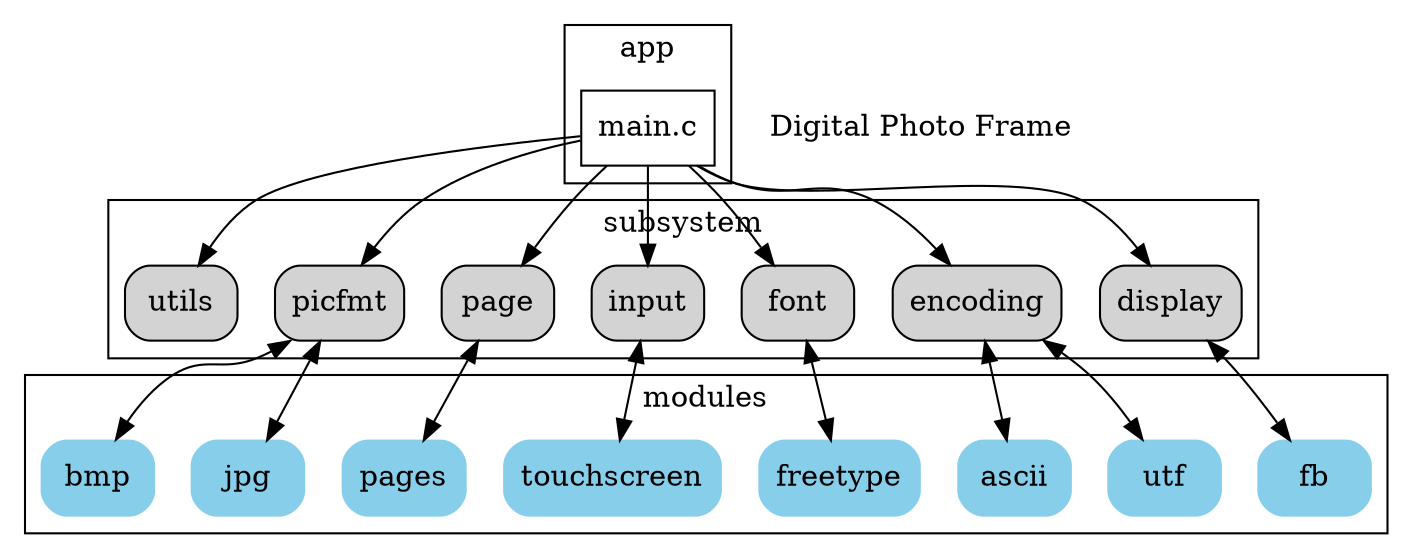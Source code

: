 /*
 * Digital photo frame version 2 dot file
 *
 * Usage(graphviz must be install):
 * dot -Tpng block.dot -o block.png
 */
digraph dpf {
node [shape="record"]
/* edge [style="dashed"] */

subgraph cluster_0 {
	label = "app";
	main [label = "main.c"];
}

subgraph cluster_1 {
	label = "subsystem";
	node [shape = "Mrecord", style = "filled"];
	display;
	encoding;
	font;
	input;
	page;
	picfmt;
	utils;
}

subgraph cluster_2 {
	label = "modules";
	node [shape = "Mrecord", color = "skyblue", style = "filled"];
	fb;
	bmp;
	jpg;
	touchscreen;
	freetype;
	utf;
	ascii;
	pages;
}

main -> display;
main -> font;
main -> input;
main -> page;
main -> picfmt;
main -> utils;
main -> encoding;

display -> fb [dir = both];

font -> freetype [dir = both];

picfmt -> bmp [dir = both];
picfmt -> jpg [dir = both];

input -> touchscreen [dir = both];

encoding -> utf [dir = both];
encoding -> ascii [dir = both];

page -> pages [dir = both];

"Digital Photo Frame" [shape = "plaintext"];
}
